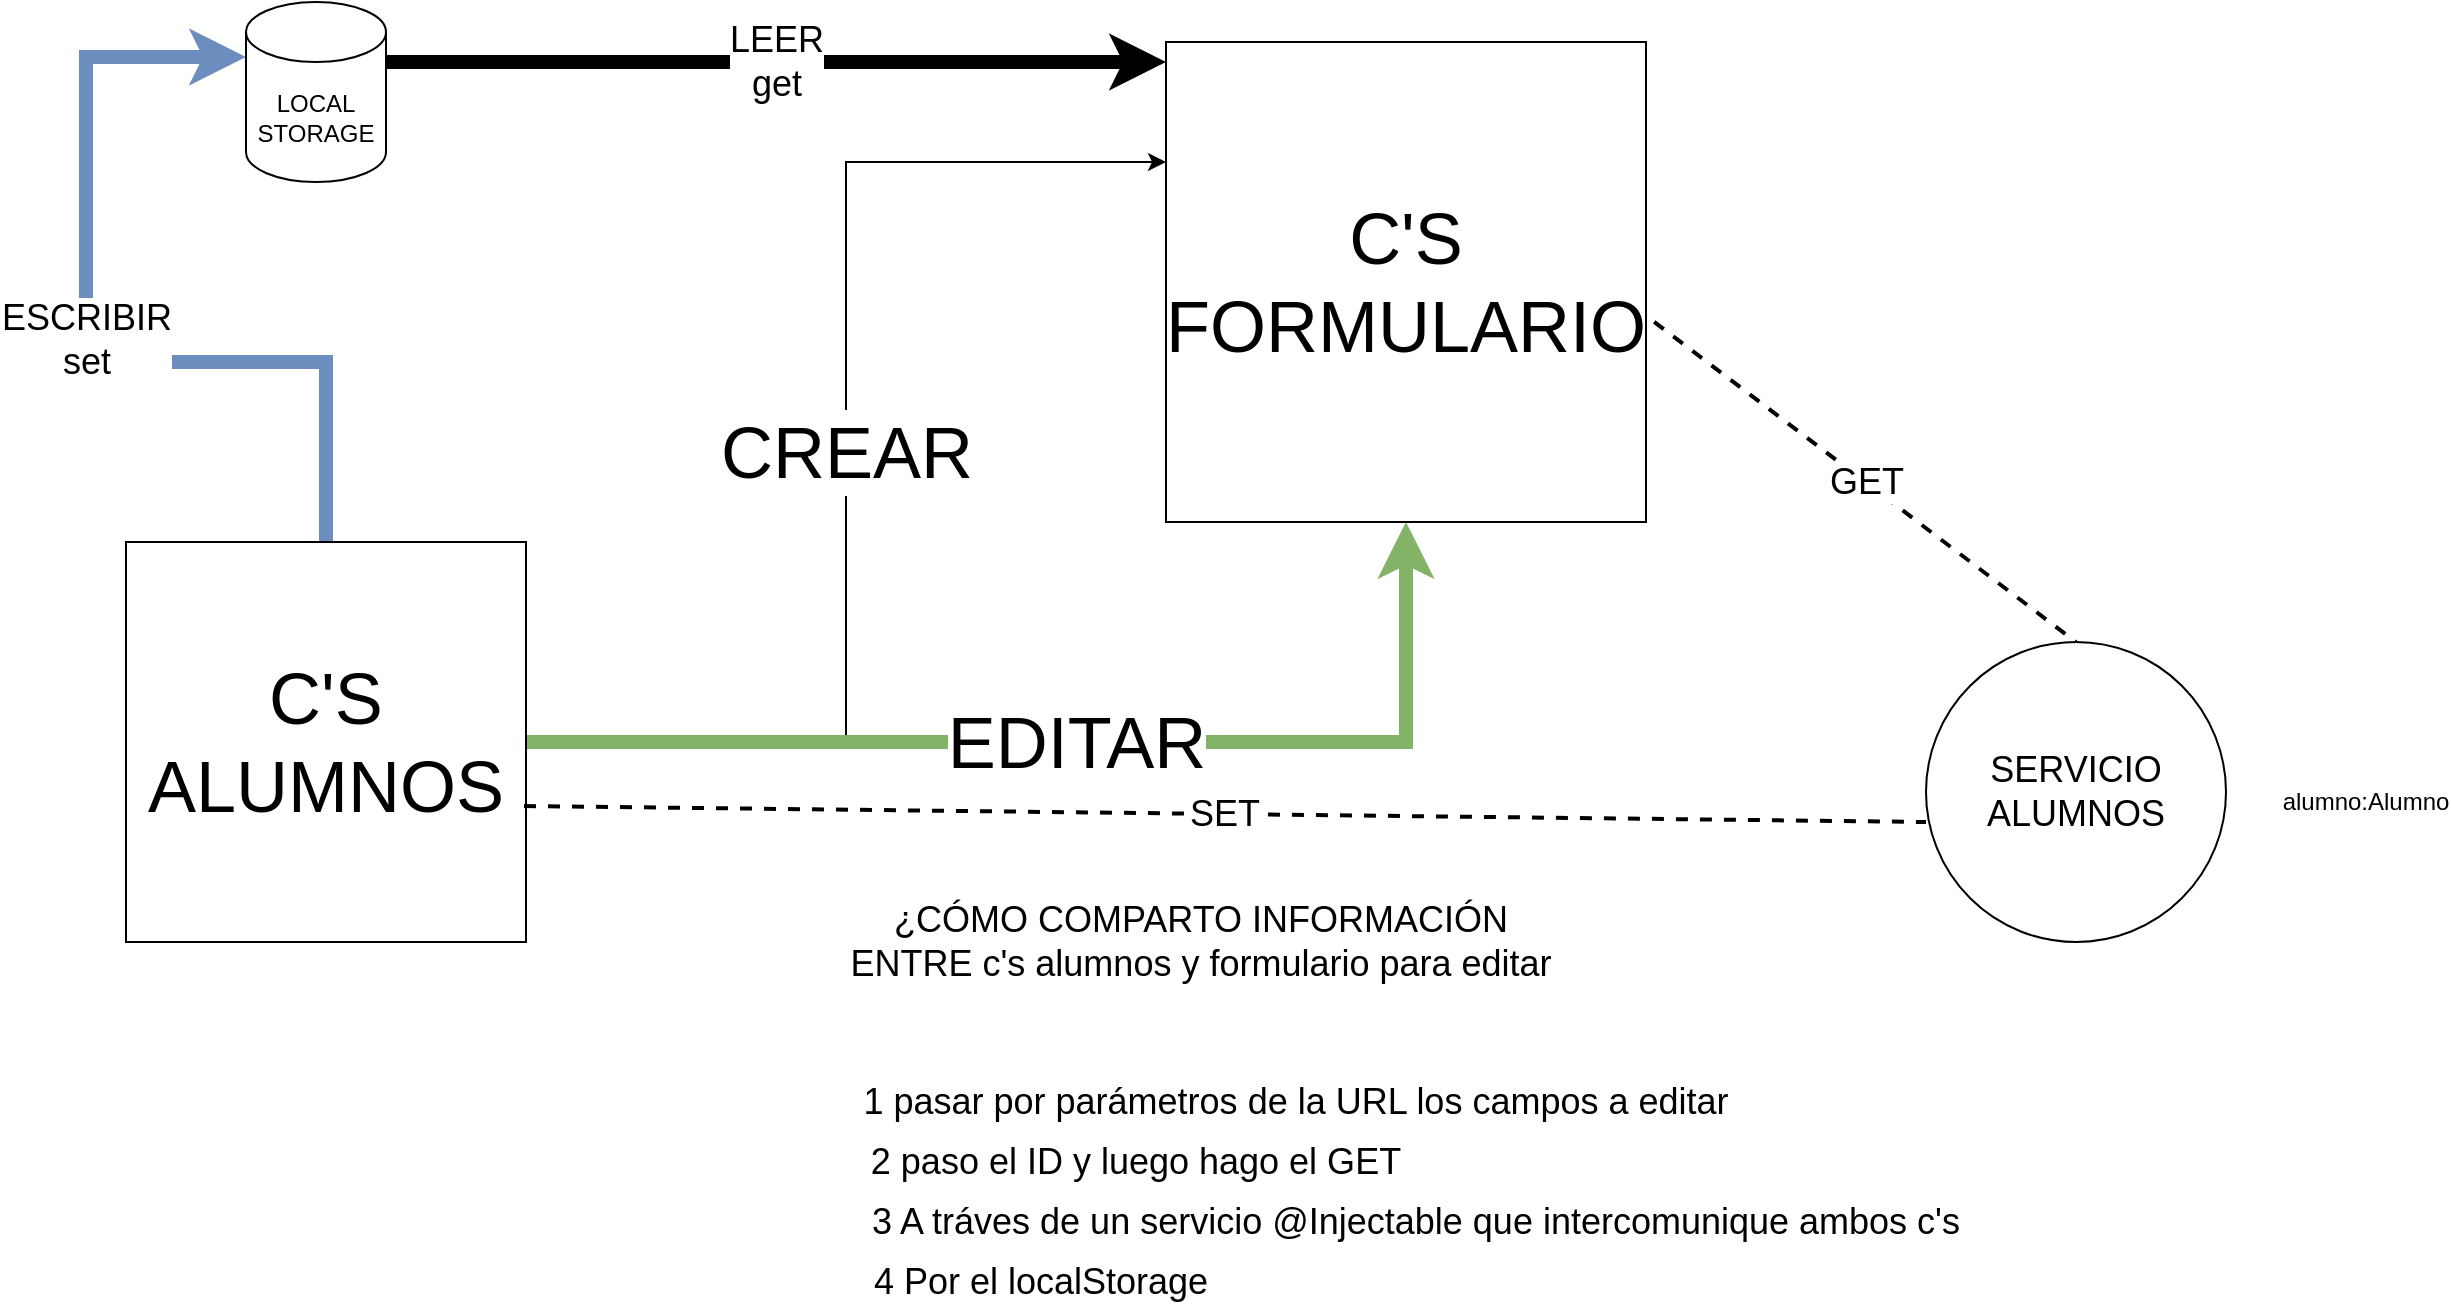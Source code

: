 <mxfile version="14.6.13" type="device"><diagram id="LrkEU3hfqmri3m17kt0F" name="Página-1"><mxGraphModel dx="1422" dy="822" grid="1" gridSize="10" guides="1" tooltips="1" connect="1" arrows="1" fold="1" page="1" pageScale="1" pageWidth="1169" pageHeight="827" math="0" shadow="0"><root><mxCell id="0"/><mxCell id="1" parent="0"/><mxCell id="qpQF4WcAQ-Mhb0LY6CiR-3" value="&lt;font style=&quot;font-size: 36px&quot;&gt;CREAR&lt;/font&gt;" style="edgeStyle=orthogonalEdgeStyle;rounded=0;orthogonalLoop=1;jettySize=auto;html=1;entryX=0;entryY=0.25;entryDx=0;entryDy=0;" edge="1" parent="1" source="qpQF4WcAQ-Mhb0LY6CiR-1" target="qpQF4WcAQ-Mhb0LY6CiR-2"><mxGeometry relative="1" as="geometry"/></mxCell><mxCell id="qpQF4WcAQ-Mhb0LY6CiR-4" value="&lt;font style=&quot;font-size: 36px&quot;&gt;EDITAR&lt;/font&gt;" style="edgeStyle=orthogonalEdgeStyle;rounded=0;orthogonalLoop=1;jettySize=auto;html=1;fillColor=#d5e8d4;strokeColor=#82b366;strokeWidth=7;" edge="1" parent="1" source="qpQF4WcAQ-Mhb0LY6CiR-1" target="qpQF4WcAQ-Mhb0LY6CiR-2"><mxGeometry relative="1" as="geometry"/></mxCell><mxCell id="qpQF4WcAQ-Mhb0LY6CiR-11" value="&lt;font style=&quot;font-size: 18px&quot;&gt;ESCRIBIR&lt;br&gt;set&lt;br&gt;&lt;/font&gt;" style="edgeStyle=orthogonalEdgeStyle;rounded=0;orthogonalLoop=1;jettySize=auto;html=1;entryX=0;entryY=0;entryDx=0;entryDy=27.5;entryPerimeter=0;strokeWidth=7;fillColor=#dae8fc;strokeColor=#6c8ebf;" edge="1" parent="1" source="qpQF4WcAQ-Mhb0LY6CiR-1" target="qpQF4WcAQ-Mhb0LY6CiR-10"><mxGeometry relative="1" as="geometry"/></mxCell><mxCell id="qpQF4WcAQ-Mhb0LY6CiR-1" value="&lt;font style=&quot;font-size: 36px&quot;&gt;C'S&lt;br&gt;ALUMNOS&lt;/font&gt;" style="whiteSpace=wrap;html=1;aspect=fixed;" vertex="1" parent="1"><mxGeometry x="170" y="350" width="200" height="200" as="geometry"/></mxCell><mxCell id="qpQF4WcAQ-Mhb0LY6CiR-2" value="&lt;font style=&quot;font-size: 36px&quot;&gt;C'S&lt;br&gt;FORMULARIO&lt;/font&gt;" style="whiteSpace=wrap;html=1;aspect=fixed;" vertex="1" parent="1"><mxGeometry x="690" y="100" width="240" height="240" as="geometry"/></mxCell><mxCell id="qpQF4WcAQ-Mhb0LY6CiR-5" value="&lt;font style=&quot;font-size: 18px&quot;&gt;¿CÓMO COMPARTO INFORMACIÓN ENTRE c's alumnos y formulario para editar&lt;/font&gt;" style="text;html=1;strokeColor=none;fillColor=none;align=center;verticalAlign=middle;whiteSpace=wrap;rounded=0;" vertex="1" parent="1"><mxGeometry x="530" y="540" width="355" height="20" as="geometry"/></mxCell><mxCell id="qpQF4WcAQ-Mhb0LY6CiR-6" value="&lt;font style=&quot;font-size: 18px&quot;&gt;1 pasar por parámetros de la URL los campos a editar&lt;/font&gt;" style="text;html=1;strokeColor=none;fillColor=none;align=center;verticalAlign=middle;whiteSpace=wrap;rounded=0;" vertex="1" parent="1"><mxGeometry x="520" y="620" width="470" height="20" as="geometry"/></mxCell><mxCell id="qpQF4WcAQ-Mhb0LY6CiR-7" value="&lt;font style=&quot;font-size: 18px&quot;&gt;2 paso el ID y luego hago el GET&lt;/font&gt;" style="text;html=1;strokeColor=none;fillColor=none;align=center;verticalAlign=middle;whiteSpace=wrap;rounded=0;" vertex="1" parent="1"><mxGeometry x="440" y="650" width="470" height="20" as="geometry"/></mxCell><mxCell id="qpQF4WcAQ-Mhb0LY6CiR-8" value="&lt;font style=&quot;font-size: 18px&quot;&gt;3 A tráves de un servicio @Injectable que intercomunique ambos c's&lt;/font&gt;" style="text;html=1;strokeColor=none;fillColor=none;align=center;verticalAlign=middle;whiteSpace=wrap;rounded=0;" vertex="1" parent="1"><mxGeometry x="440" y="680" width="750" height="20" as="geometry"/></mxCell><mxCell id="qpQF4WcAQ-Mhb0LY6CiR-9" value="&lt;font style=&quot;font-size: 18px&quot;&gt;4 Por el localStorage&amp;nbsp;&lt;/font&gt;" style="text;html=1;strokeColor=none;fillColor=none;align=center;verticalAlign=middle;whiteSpace=wrap;rounded=0;" vertex="1" parent="1"><mxGeometry x="440" y="710" width="380" height="20" as="geometry"/></mxCell><mxCell id="qpQF4WcAQ-Mhb0LY6CiR-12" value="&lt;font style=&quot;font-size: 18px&quot;&gt;LEER&lt;br&gt;get&lt;/font&gt;" style="edgeStyle=orthogonalEdgeStyle;rounded=0;orthogonalLoop=1;jettySize=auto;html=1;strokeWidth=7;" edge="1" parent="1" source="qpQF4WcAQ-Mhb0LY6CiR-10" target="qpQF4WcAQ-Mhb0LY6CiR-2"><mxGeometry relative="1" as="geometry"><Array as="points"><mxPoint x="650" y="110"/><mxPoint x="650" y="110"/></Array></mxGeometry></mxCell><mxCell id="qpQF4WcAQ-Mhb0LY6CiR-10" value="LOCAL&lt;br&gt;STORAGE" style="shape=cylinder3;whiteSpace=wrap;html=1;boundedLbl=1;backgroundOutline=1;size=15;" vertex="1" parent="1"><mxGeometry x="230" y="80" width="70" height="90" as="geometry"/></mxCell><mxCell id="qpQF4WcAQ-Mhb0LY6CiR-13" value="&lt;font style=&quot;font-size: 18px&quot;&gt;SERVICIO ALUMNOS&lt;/font&gt;" style="ellipse;whiteSpace=wrap;html=1;aspect=fixed;" vertex="1" parent="1"><mxGeometry x="1070" y="400" width="150" height="150" as="geometry"/></mxCell><mxCell id="qpQF4WcAQ-Mhb0LY6CiR-15" value="&lt;font style=&quot;font-size: 18px&quot;&gt;GET&lt;/font&gt;" style="endArrow=none;dashed=1;html=1;strokeWidth=2;entryX=0.5;entryY=0;entryDx=0;entryDy=0;exitX=1.017;exitY=0.583;exitDx=0;exitDy=0;exitPerimeter=0;" edge="1" parent="1" source="qpQF4WcAQ-Mhb0LY6CiR-2" target="qpQF4WcAQ-Mhb0LY6CiR-13"><mxGeometry width="50" height="50" relative="1" as="geometry"><mxPoint x="700" y="280" as="sourcePoint"/><mxPoint x="750" y="230" as="targetPoint"/></mxGeometry></mxCell><mxCell id="qpQF4WcAQ-Mhb0LY6CiR-16" value="&lt;font style=&quot;font-size: 18px&quot;&gt;SET&lt;/font&gt;" style="endArrow=none;dashed=1;html=1;strokeWidth=2;exitX=0.995;exitY=0.66;exitDx=0;exitDy=0;exitPerimeter=0;" edge="1" parent="1" source="qpQF4WcAQ-Mhb0LY6CiR-1"><mxGeometry width="50" height="50" relative="1" as="geometry"><mxPoint x="944.08" y="249.92" as="sourcePoint"/><mxPoint x="1070" y="490" as="targetPoint"/></mxGeometry></mxCell><mxCell id="qpQF4WcAQ-Mhb0LY6CiR-17" value="alumno:Alumno" style="text;html=1;strokeColor=none;fillColor=none;align=center;verticalAlign=middle;whiteSpace=wrap;rounded=0;" vertex="1" parent="1"><mxGeometry x="1270" y="470" width="40" height="20" as="geometry"/></mxCell></root></mxGraphModel></diagram></mxfile>